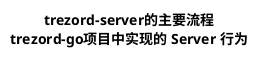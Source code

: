 @startuml trezord-server的主要流程
    title
        trezord-server的主要流程
        trezord-go项目中实现的 Server 行为
    end title





@enduml


@startuml trezord-MemoryWriter行为分析
    title
        trezord-MemoryWriter行为分析
    end title




@enduml